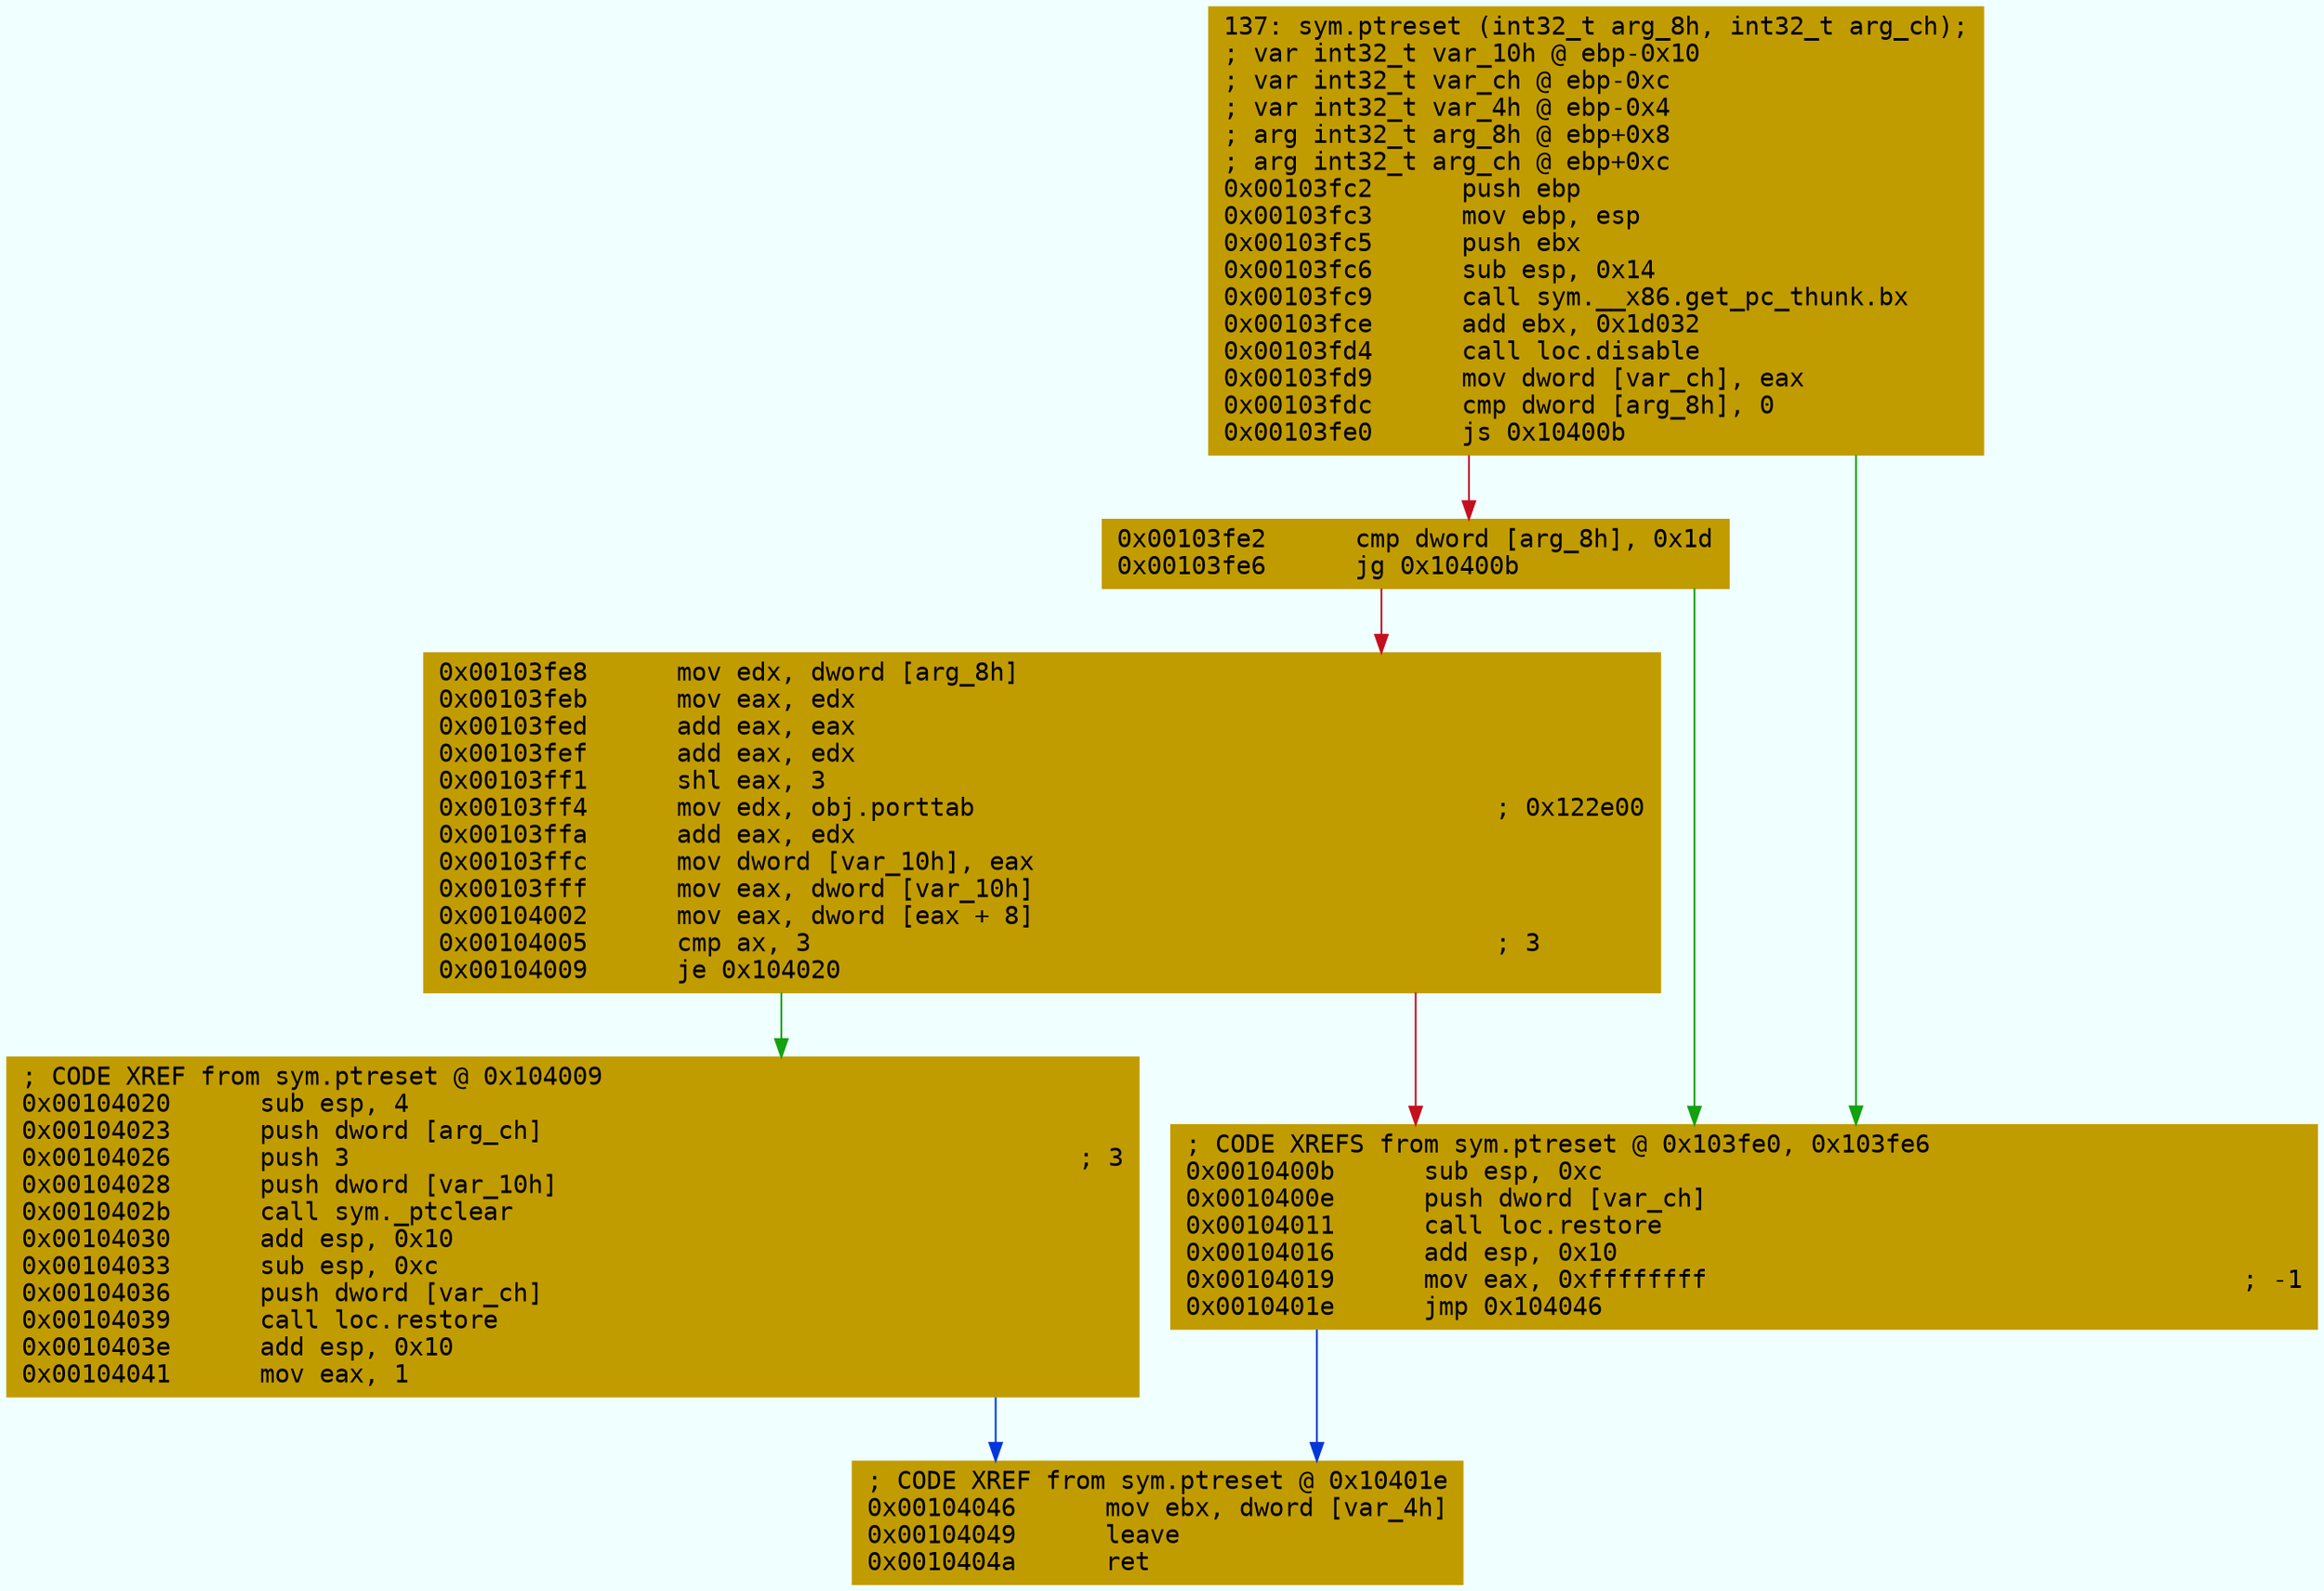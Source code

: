 digraph code {
	graph [bgcolor=azure fontsize=8 fontname="Courier" splines="ortho"];
	node [fillcolor=gray style=filled shape=box];
	edge [arrowhead="normal"];
	"0x00103fc2" [URL="sym.ptreset/0x00103fc2", fillcolor="#c19c00",color="#c19c00", fontname="Courier",label="137: sym.ptreset (int32_t arg_8h, int32_t arg_ch);\l; var int32_t var_10h @ ebp-0x10\l; var int32_t var_ch @ ebp-0xc\l; var int32_t var_4h @ ebp-0x4\l; arg int32_t arg_8h @ ebp+0x8\l; arg int32_t arg_ch @ ebp+0xc\l0x00103fc2      push ebp\l0x00103fc3      mov ebp, esp\l0x00103fc5      push ebx\l0x00103fc6      sub esp, 0x14\l0x00103fc9      call sym.__x86.get_pc_thunk.bx\l0x00103fce      add ebx, 0x1d032\l0x00103fd4      call loc.disable\l0x00103fd9      mov dword [var_ch], eax\l0x00103fdc      cmp dword [arg_8h], 0\l0x00103fe0      js 0x10400b\l"]
	"0x00103fe2" [URL="sym.ptreset/0x00103fe2", fillcolor="#c19c00",color="#c19c00", fontname="Courier",label="0x00103fe2      cmp dword [arg_8h], 0x1d\l0x00103fe6      jg 0x10400b\l"]
	"0x00103fe8" [URL="sym.ptreset/0x00103fe8", fillcolor="#c19c00",color="#c19c00", fontname="Courier",label="0x00103fe8      mov edx, dword [arg_8h]\l0x00103feb      mov eax, edx\l0x00103fed      add eax, eax\l0x00103fef      add eax, edx\l0x00103ff1      shl eax, 3\l0x00103ff4      mov edx, obj.porttab                                   ; 0x122e00\l0x00103ffa      add eax, edx\l0x00103ffc      mov dword [var_10h], eax\l0x00103fff      mov eax, dword [var_10h]\l0x00104002      mov eax, dword [eax + 8]\l0x00104005      cmp ax, 3                                              ; 3\l0x00104009      je 0x104020\l"]
	"0x0010400b" [URL="sym.ptreset/0x0010400b", fillcolor="#c19c00",color="#c19c00", fontname="Courier",label="; CODE XREFS from sym.ptreset @ 0x103fe0, 0x103fe6\l0x0010400b      sub esp, 0xc\l0x0010400e      push dword [var_ch]\l0x00104011      call loc.restore\l0x00104016      add esp, 0x10\l0x00104019      mov eax, 0xffffffff                                    ; -1\l0x0010401e      jmp 0x104046\l"]
	"0x00104020" [URL="sym.ptreset/0x00104020", fillcolor="#c19c00",color="#c19c00", fontname="Courier",label="; CODE XREF from sym.ptreset @ 0x104009\l0x00104020      sub esp, 4\l0x00104023      push dword [arg_ch]\l0x00104026      push 3                                                 ; 3\l0x00104028      push dword [var_10h]\l0x0010402b      call sym._ptclear\l0x00104030      add esp, 0x10\l0x00104033      sub esp, 0xc\l0x00104036      push dword [var_ch]\l0x00104039      call loc.restore\l0x0010403e      add esp, 0x10\l0x00104041      mov eax, 1\l"]
	"0x00104046" [URL="sym.ptreset/0x00104046", fillcolor="#c19c00",color="#c19c00", fontname="Courier",label="; CODE XREF from sym.ptreset @ 0x10401e\l0x00104046      mov ebx, dword [var_4h]\l0x00104049      leave\l0x0010404a      ret\l"]
        "0x00103fc2" -> "0x0010400b" [color="#13a10e"];
        "0x00103fc2" -> "0x00103fe2" [color="#c50f1f"];
        "0x00103fe2" -> "0x0010400b" [color="#13a10e"];
        "0x00103fe2" -> "0x00103fe8" [color="#c50f1f"];
        "0x00103fe8" -> "0x00104020" [color="#13a10e"];
        "0x00103fe8" -> "0x0010400b" [color="#c50f1f"];
        "0x0010400b" -> "0x00104046" [color="#0037da"];
        "0x00104020" -> "0x00104046" [color="#0037da"];
}
